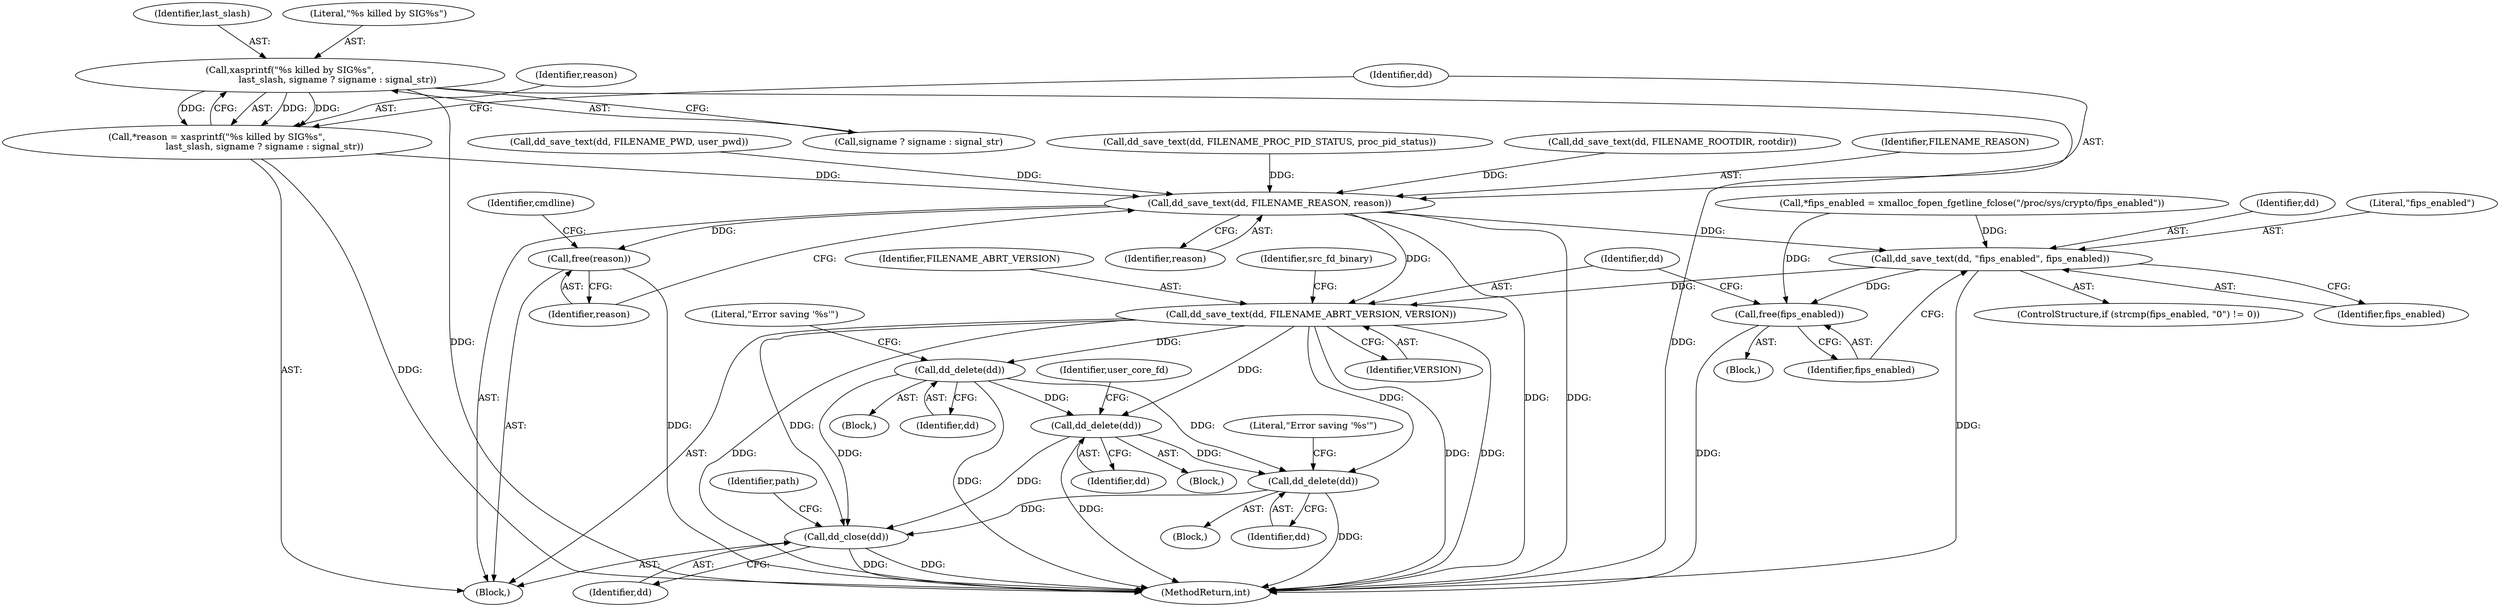digraph "0_abrt_4f2c1ddd3e3b81d2d5146b883115371f1cada9f9@API" {
"1000799" [label="(Call,xasprintf(\"%s killed by SIG%s\",\n                                 last_slash, signame ? signame : signal_str))"];
"1000797" [label="(Call,*reason = xasprintf(\"%s killed by SIG%s\",\n                                 last_slash, signame ? signame : signal_str))"];
"1000806" [label="(Call,dd_save_text(dd, FILENAME_REASON, reason))"];
"1000810" [label="(Call,free(reason))"];
"1000840" [label="(Call,dd_save_text(dd, \"fips_enabled\", fips_enabled))"];
"1000844" [label="(Call,free(fips_enabled))"];
"1000846" [label="(Call,dd_save_text(dd, FILENAME_ABRT_VERSION, VERSION))"];
"1000882" [label="(Call,dd_delete(dd))"];
"1000919" [label="(Call,dd_delete(dd))"];
"1001029" [label="(Call,dd_delete(dd))"];
"1001036" [label="(Call,dd_close(dd))"];
"1000799" [label="(Call,xasprintf(\"%s killed by SIG%s\",\n                                 last_slash, signame ? signame : signal_str))"];
"1000834" [label="(ControlStructure,if (strcmp(fips_enabled, \"0\") != 0))"];
"1000827" [label="(Call,*fips_enabled = xmalloc_fopen_fgetline_fclose(\"/proc/sys/crypto/fips_enabled\"))"];
"1000801" [label="(Identifier,last_slash)"];
"1000919" [label="(Call,dd_delete(dd))"];
"1000800" [label="(Literal,\"%s killed by SIG%s\")"];
"1000923" [label="(Identifier,user_core_fd)"];
"1000885" [label="(Literal,\"Error saving '%s'\")"];
"1000810" [label="(Call,free(reason))"];
"1000881" [label="(Block,)"];
"1000840" [label="(Call,dd_save_text(dd, \"fips_enabled\", fips_enabled))"];
"1000811" [label="(Identifier,reason)"];
"1000807" [label="(Identifier,dd)"];
"1000806" [label="(Call,dd_save_text(dd, FILENAME_REASON, reason))"];
"1000809" [label="(Identifier,reason)"];
"1000848" [label="(Identifier,FILENAME_ABRT_VERSION)"];
"1001028" [label="(Block,)"];
"1000852" [label="(Identifier,src_fd_binary)"];
"1001040" [label="(Identifier,path)"];
"1000882" [label="(Call,dd_delete(dd))"];
"1000814" [label="(Identifier,cmdline)"];
"1000841" [label="(Identifier,dd)"];
"1000844" [label="(Call,free(fips_enabled))"];
"1000773" [label="(Call,dd_save_text(dd, FILENAME_PROC_PID_STATUS, proc_pid_status))"];
"1000792" [label="(Call,dd_save_text(dd, FILENAME_ROOTDIR, rootdir))"];
"1001171" [label="(MethodReturn,int)"];
"1000845" [label="(Identifier,fips_enabled)"];
"1000808" [label="(Identifier,FILENAME_REASON)"];
"1000920" [label="(Identifier,dd)"];
"1000849" [label="(Identifier,VERSION)"];
"1000843" [label="(Identifier,fips_enabled)"];
"1000624" [label="(Block,)"];
"1000802" [label="(Call,signame ? signame : signal_str)"];
"1000846" [label="(Call,dd_save_text(dd, FILENAME_ABRT_VERSION, VERSION))"];
"1000883" [label="(Identifier,dd)"];
"1000916" [label="(Block,)"];
"1001030" [label="(Identifier,dd)"];
"1001036" [label="(Call,dd_close(dd))"];
"1001037" [label="(Identifier,dd)"];
"1000779" [label="(Call,dd_save_text(dd, FILENAME_PWD, user_pwd))"];
"1000833" [label="(Block,)"];
"1000847" [label="(Identifier,dd)"];
"1001029" [label="(Call,dd_delete(dd))"];
"1000842" [label="(Literal,\"fips_enabled\")"];
"1001032" [label="(Literal,\"Error saving '%s'\")"];
"1000798" [label="(Identifier,reason)"];
"1000797" [label="(Call,*reason = xasprintf(\"%s killed by SIG%s\",\n                                 last_slash, signame ? signame : signal_str))"];
"1000799" -> "1000797"  [label="AST: "];
"1000799" -> "1000802"  [label="CFG: "];
"1000800" -> "1000799"  [label="AST: "];
"1000801" -> "1000799"  [label="AST: "];
"1000802" -> "1000799"  [label="AST: "];
"1000797" -> "1000799"  [label="CFG: "];
"1000799" -> "1001171"  [label="DDG: "];
"1000799" -> "1001171"  [label="DDG: "];
"1000799" -> "1000797"  [label="DDG: "];
"1000799" -> "1000797"  [label="DDG: "];
"1000799" -> "1000797"  [label="DDG: "];
"1000797" -> "1000624"  [label="AST: "];
"1000798" -> "1000797"  [label="AST: "];
"1000807" -> "1000797"  [label="CFG: "];
"1000797" -> "1001171"  [label="DDG: "];
"1000797" -> "1000806"  [label="DDG: "];
"1000806" -> "1000624"  [label="AST: "];
"1000806" -> "1000809"  [label="CFG: "];
"1000807" -> "1000806"  [label="AST: "];
"1000808" -> "1000806"  [label="AST: "];
"1000809" -> "1000806"  [label="AST: "];
"1000811" -> "1000806"  [label="CFG: "];
"1000806" -> "1001171"  [label="DDG: "];
"1000806" -> "1001171"  [label="DDG: "];
"1000779" -> "1000806"  [label="DDG: "];
"1000792" -> "1000806"  [label="DDG: "];
"1000773" -> "1000806"  [label="DDG: "];
"1000806" -> "1000810"  [label="DDG: "];
"1000806" -> "1000840"  [label="DDG: "];
"1000806" -> "1000846"  [label="DDG: "];
"1000810" -> "1000624"  [label="AST: "];
"1000810" -> "1000811"  [label="CFG: "];
"1000811" -> "1000810"  [label="AST: "];
"1000814" -> "1000810"  [label="CFG: "];
"1000810" -> "1001171"  [label="DDG: "];
"1000840" -> "1000834"  [label="AST: "];
"1000840" -> "1000843"  [label="CFG: "];
"1000841" -> "1000840"  [label="AST: "];
"1000842" -> "1000840"  [label="AST: "];
"1000843" -> "1000840"  [label="AST: "];
"1000845" -> "1000840"  [label="CFG: "];
"1000840" -> "1001171"  [label="DDG: "];
"1000827" -> "1000840"  [label="DDG: "];
"1000840" -> "1000844"  [label="DDG: "];
"1000840" -> "1000846"  [label="DDG: "];
"1000844" -> "1000833"  [label="AST: "];
"1000844" -> "1000845"  [label="CFG: "];
"1000845" -> "1000844"  [label="AST: "];
"1000847" -> "1000844"  [label="CFG: "];
"1000844" -> "1001171"  [label="DDG: "];
"1000827" -> "1000844"  [label="DDG: "];
"1000846" -> "1000624"  [label="AST: "];
"1000846" -> "1000849"  [label="CFG: "];
"1000847" -> "1000846"  [label="AST: "];
"1000848" -> "1000846"  [label="AST: "];
"1000849" -> "1000846"  [label="AST: "];
"1000852" -> "1000846"  [label="CFG: "];
"1000846" -> "1001171"  [label="DDG: "];
"1000846" -> "1001171"  [label="DDG: "];
"1000846" -> "1001171"  [label="DDG: "];
"1000846" -> "1000882"  [label="DDG: "];
"1000846" -> "1000919"  [label="DDG: "];
"1000846" -> "1001029"  [label="DDG: "];
"1000846" -> "1001036"  [label="DDG: "];
"1000882" -> "1000881"  [label="AST: "];
"1000882" -> "1000883"  [label="CFG: "];
"1000883" -> "1000882"  [label="AST: "];
"1000885" -> "1000882"  [label="CFG: "];
"1000882" -> "1001171"  [label="DDG: "];
"1000882" -> "1000919"  [label="DDG: "];
"1000882" -> "1001029"  [label="DDG: "];
"1000882" -> "1001036"  [label="DDG: "];
"1000919" -> "1000916"  [label="AST: "];
"1000919" -> "1000920"  [label="CFG: "];
"1000920" -> "1000919"  [label="AST: "];
"1000923" -> "1000919"  [label="CFG: "];
"1000919" -> "1001171"  [label="DDG: "];
"1000919" -> "1001029"  [label="DDG: "];
"1000919" -> "1001036"  [label="DDG: "];
"1001029" -> "1001028"  [label="AST: "];
"1001029" -> "1001030"  [label="CFG: "];
"1001030" -> "1001029"  [label="AST: "];
"1001032" -> "1001029"  [label="CFG: "];
"1001029" -> "1001171"  [label="DDG: "];
"1001029" -> "1001036"  [label="DDG: "];
"1001036" -> "1000624"  [label="AST: "];
"1001036" -> "1001037"  [label="CFG: "];
"1001037" -> "1001036"  [label="AST: "];
"1001040" -> "1001036"  [label="CFG: "];
"1001036" -> "1001171"  [label="DDG: "];
"1001036" -> "1001171"  [label="DDG: "];
}
